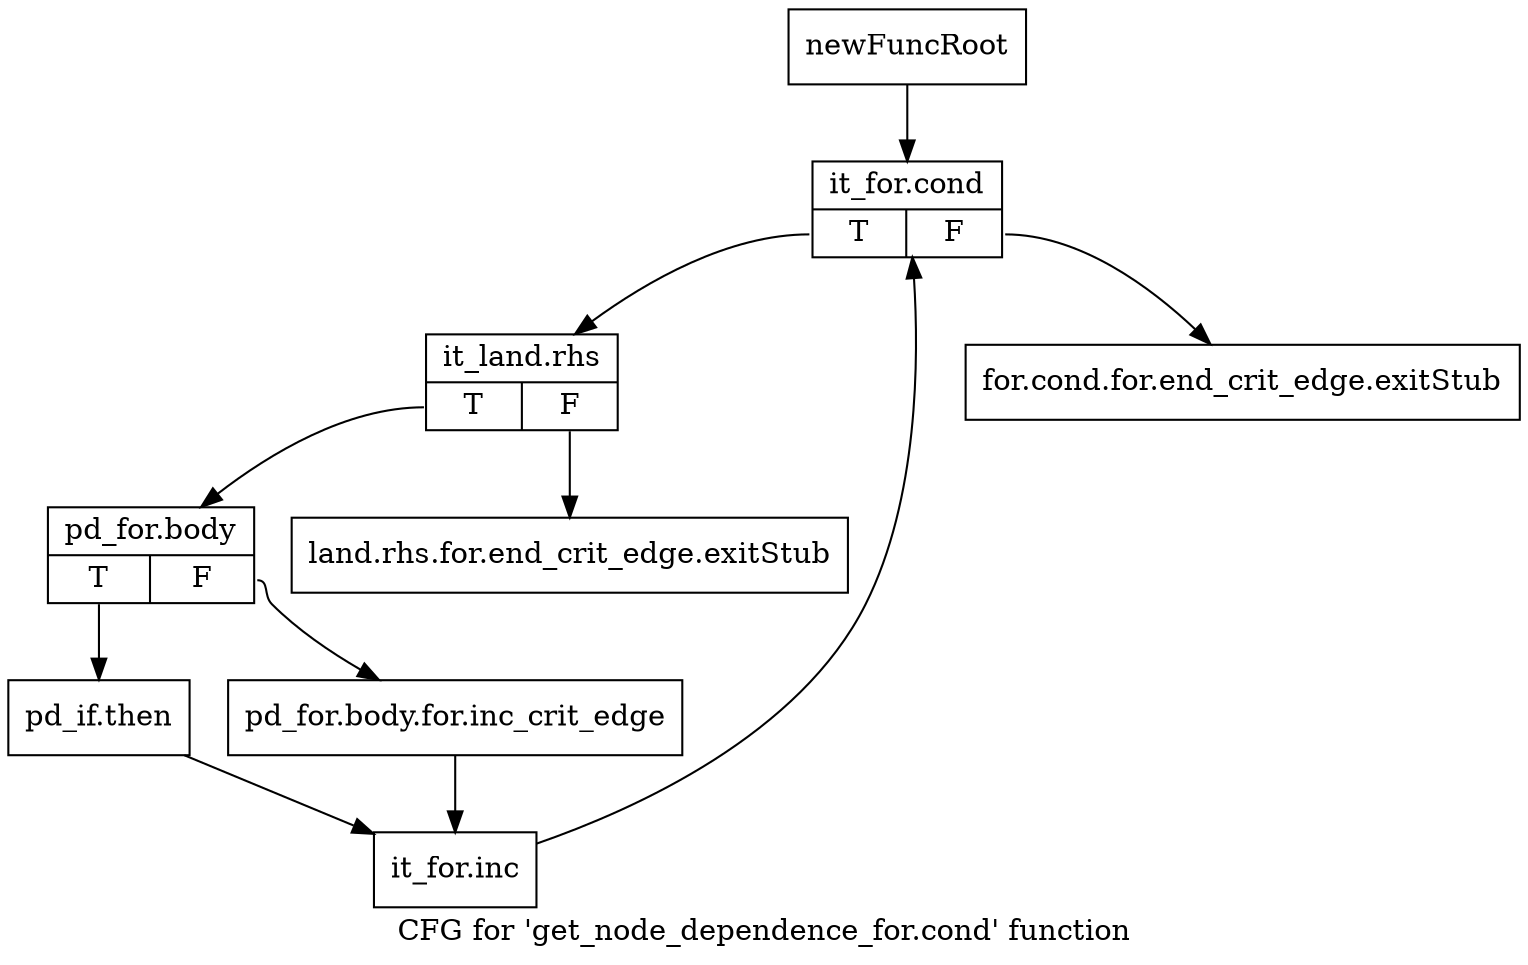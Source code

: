 digraph "CFG for 'get_node_dependence_for.cond' function" {
	label="CFG for 'get_node_dependence_for.cond' function";

	Node0xaa57ba0 [shape=record,label="{newFuncRoot}"];
	Node0xaa57ba0 -> Node0xaa57c90;
	Node0xaa57bf0 [shape=record,label="{for.cond.for.end_crit_edge.exitStub}"];
	Node0xaa57c40 [shape=record,label="{land.rhs.for.end_crit_edge.exitStub}"];
	Node0xaa57c90 [shape=record,label="{it_for.cond|{<s0>T|<s1>F}}"];
	Node0xaa57c90:s0 -> Node0xaa57ce0;
	Node0xaa57c90:s1 -> Node0xaa57bf0;
	Node0xaa57ce0 [shape=record,label="{it_land.rhs|{<s0>T|<s1>F}}"];
	Node0xaa57ce0:s0 -> Node0xaa57d30;
	Node0xaa57ce0:s1 -> Node0xaa57c40;
	Node0xaa57d30 [shape=record,label="{pd_for.body|{<s0>T|<s1>F}}"];
	Node0xaa57d30:s0 -> Node0xaa57dd0;
	Node0xaa57d30:s1 -> Node0xaa57d80;
	Node0xaa57d80 [shape=record,label="{pd_for.body.for.inc_crit_edge}"];
	Node0xaa57d80 -> Node0xaa57e20;
	Node0xaa57dd0 [shape=record,label="{pd_if.then}"];
	Node0xaa57dd0 -> Node0xaa57e20;
	Node0xaa57e20 [shape=record,label="{it_for.inc}"];
	Node0xaa57e20 -> Node0xaa57c90;
}
